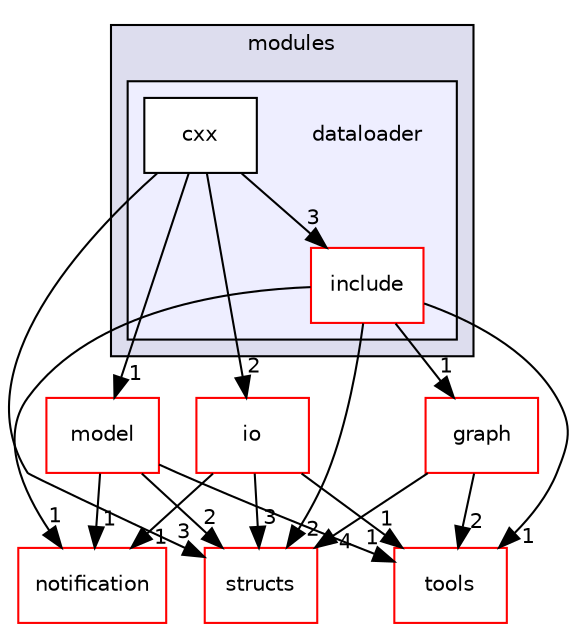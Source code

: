 digraph "dataloader" {
  compound=true
  node [ fontsize="10", fontname="Helvetica"];
  edge [ labelfontsize="10", labelfontname="Helvetica"];
  subgraph clusterdir_ee3c23494b4011e6a628e4900ef262df {
    graph [ bgcolor="#ddddee", pencolor="black", label="modules" fontname="Helvetica", fontsize="10", URL="dir_ee3c23494b4011e6a628e4900ef262df.html"]
  subgraph clusterdir_01cd01df262b9d391c5521e9294e448f {
    graph [ bgcolor="#eeeeff", pencolor="black", label="" URL="dir_01cd01df262b9d391c5521e9294e448f.html"];
    dir_01cd01df262b9d391c5521e9294e448f [shape=plaintext label="dataloader"];
    dir_a1cd3e2e945f1d6a8a6bed8cd023a297 [shape=box label="cxx" color="black" fillcolor="white" style="filled" URL="dir_a1cd3e2e945f1d6a8a6bed8cd023a297.html"];
    dir_fc5540f200b36ad7a1c2ade4944ee3a8 [shape=box label="include" color="red" fillcolor="white" style="filled" URL="dir_fc5540f200b36ad7a1c2ade4944ee3a8.html"];
  }
  }
  dir_9fd58bbf403f6bebb995a0271eeae5cc [shape=box label="model" fillcolor="white" style="filled" color="red" URL="dir_9fd58bbf403f6bebb995a0271eeae5cc.html"];
  dir_639930e6546076602fdb99daad4d48b4 [shape=box label="structs" fillcolor="white" style="filled" color="red" URL="dir_639930e6546076602fdb99daad4d48b4.html"];
  dir_59dae5a8264374059bc56903f23a94ee [shape=box label="io" fillcolor="white" style="filled" color="red" URL="dir_59dae5a8264374059bc56903f23a94ee.html"];
  dir_7acf8b7ae8c4ffea2c3526657d8aa9e1 [shape=box label="notification" fillcolor="white" style="filled" color="red" URL="dir_7acf8b7ae8c4ffea2c3526657d8aa9e1.html"];
  dir_4969ff72e1fed5b4b8966b48bec3d706 [shape=box label="graph" fillcolor="white" style="filled" color="red" URL="dir_4969ff72e1fed5b4b8966b48bec3d706.html"];
  dir_f0fdfbf866f75abaaae77c9c053e2c4e [shape=box label="tools" fillcolor="white" style="filled" color="red" URL="dir_f0fdfbf866f75abaaae77c9c053e2c4e.html"];
  dir_9fd58bbf403f6bebb995a0271eeae5cc->dir_639930e6546076602fdb99daad4d48b4 [headlabel="2", labeldistance=1.5 headhref="dir_000165_000080.html"];
  dir_9fd58bbf403f6bebb995a0271eeae5cc->dir_7acf8b7ae8c4ffea2c3526657d8aa9e1 [headlabel="1", labeldistance=1.5 headhref="dir_000165_000169.html"];
  dir_9fd58bbf403f6bebb995a0271eeae5cc->dir_f0fdfbf866f75abaaae77c9c053e2c4e [headlabel="1", labeldistance=1.5 headhref="dir_000165_000142.html"];
  dir_fc5540f200b36ad7a1c2ade4944ee3a8->dir_639930e6546076602fdb99daad4d48b4 [headlabel="2", labeldistance=1.5 headhref="dir_000096_000080.html"];
  dir_fc5540f200b36ad7a1c2ade4944ee3a8->dir_7acf8b7ae8c4ffea2c3526657d8aa9e1 [headlabel="1", labeldistance=1.5 headhref="dir_000096_000169.html"];
  dir_fc5540f200b36ad7a1c2ade4944ee3a8->dir_4969ff72e1fed5b4b8966b48bec3d706 [headlabel="1", labeldistance=1.5 headhref="dir_000096_000130.html"];
  dir_fc5540f200b36ad7a1c2ade4944ee3a8->dir_f0fdfbf866f75abaaae77c9c053e2c4e [headlabel="1", labeldistance=1.5 headhref="dir_000096_000142.html"];
  dir_59dae5a8264374059bc56903f23a94ee->dir_639930e6546076602fdb99daad4d48b4 [headlabel="3", labeldistance=1.5 headhref="dir_000140_000080.html"];
  dir_59dae5a8264374059bc56903f23a94ee->dir_7acf8b7ae8c4ffea2c3526657d8aa9e1 [headlabel="1", labeldistance=1.5 headhref="dir_000140_000169.html"];
  dir_59dae5a8264374059bc56903f23a94ee->dir_f0fdfbf866f75abaaae77c9c053e2c4e [headlabel="1", labeldistance=1.5 headhref="dir_000140_000142.html"];
  dir_4969ff72e1fed5b4b8966b48bec3d706->dir_639930e6546076602fdb99daad4d48b4 [headlabel="4", labeldistance=1.5 headhref="dir_000130_000080.html"];
  dir_4969ff72e1fed5b4b8966b48bec3d706->dir_f0fdfbf866f75abaaae77c9c053e2c4e [headlabel="2", labeldistance=1.5 headhref="dir_000130_000142.html"];
  dir_a1cd3e2e945f1d6a8a6bed8cd023a297->dir_9fd58bbf403f6bebb995a0271eeae5cc [headlabel="1", labeldistance=1.5 headhref="dir_000089_000165.html"];
  dir_a1cd3e2e945f1d6a8a6bed8cd023a297->dir_639930e6546076602fdb99daad4d48b4 [headlabel="3", labeldistance=1.5 headhref="dir_000089_000080.html"];
  dir_a1cd3e2e945f1d6a8a6bed8cd023a297->dir_fc5540f200b36ad7a1c2ade4944ee3a8 [headlabel="3", labeldistance=1.5 headhref="dir_000089_000096.html"];
  dir_a1cd3e2e945f1d6a8a6bed8cd023a297->dir_59dae5a8264374059bc56903f23a94ee [headlabel="2", labeldistance=1.5 headhref="dir_000089_000140.html"];
}
